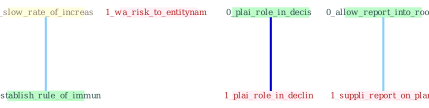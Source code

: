Graph G{ 
    node
    [shape=polygon,style=filled,width=.5,height=.06,color="#BDFCC9",fixedsize=true,fontsize=4,
    fontcolor="#2f4f4f"];
    {node
    [color="#ffffe0", fontcolor="#8b7d6b"] "1_slow_rate_of_increas "}
{node [color="#fff0f5", fontcolor="#b22222"] "1_wa_risk_to_entitynam " "1_plai_role_in_declin " "1_suppli_report_on_plan "}
edge [color="#B0E2FF"];

	"1_slow_rate_of_increas " -- "1_establish_rule_of_immun " [w="1", color="#87cefa" ];
	"0_plai_role_in_decis " -- "1_plai_role_in_declin " [w="3", color="#0000cd" , len=0.6];
	"0_allow_report_into_room " -- "1_suppli_report_on_plan " [w="1", color="#87cefa" ];
}